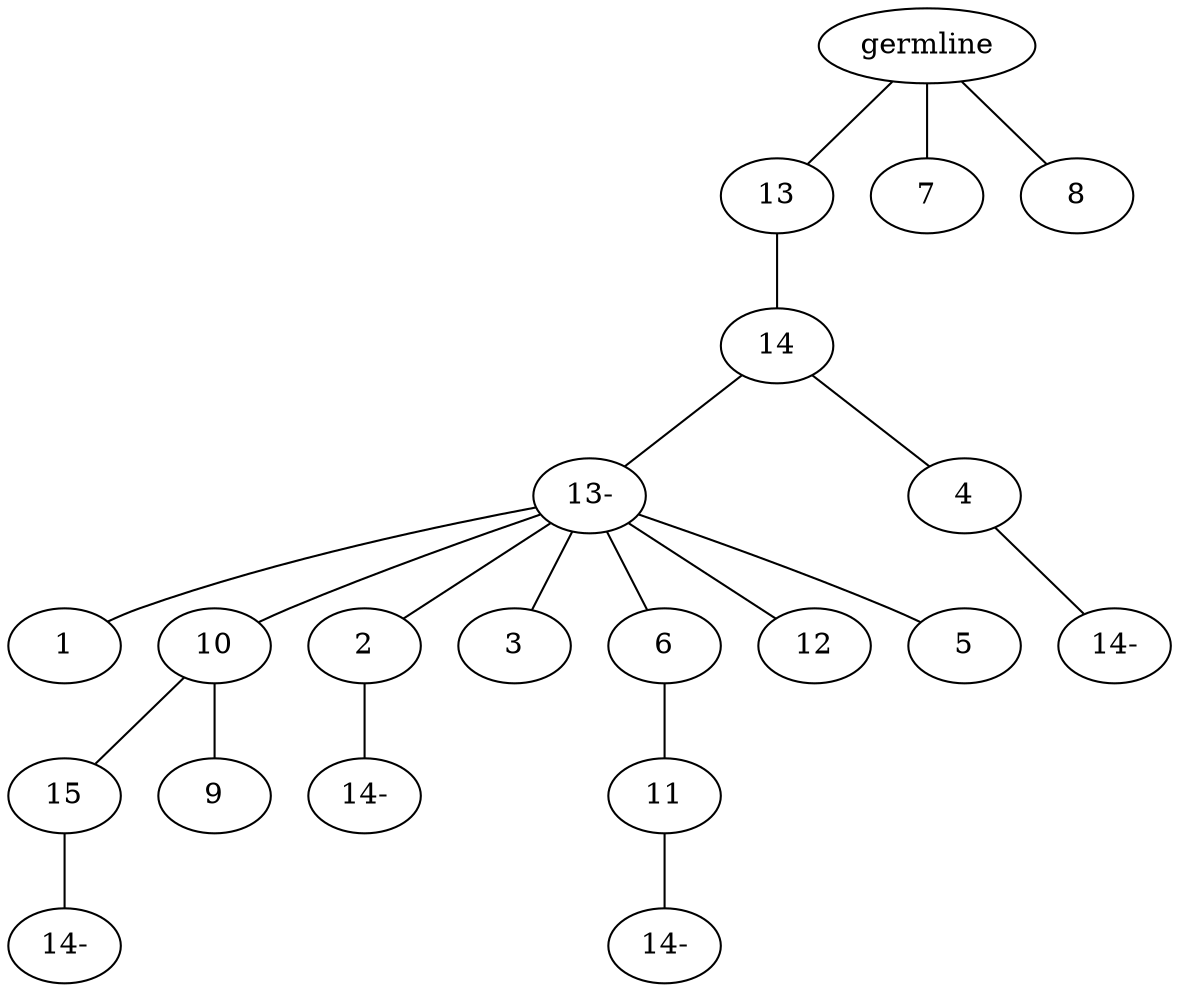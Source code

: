 graph tree {
    "140174913890528" [label="germline"];
    "140174913840608" [label="13"];
    "140174913842432" [label="14"];
    "140174913803840" [label="13-"];
    "140174913805856" [label="1"];
    "140174913804080" [label="10"];
    "140174913803744" [label="15"];
    "140174913890096" [label="14-"];
    "140174913805280" [label="9"];
    "140174913805952" [label="2"];
    "140174913805232" [label="14-"];
    "140174913804704" [label="3"];
    "140174913803888" [label="6"];
    "140174913804464" [label="11"];
    "140174913808464" [label="14-"];
    "140174913804368" [label="12"];
    "140174913804752" [label="5"];
    "140174913804896" [label="4"];
    "140174913806240" [label="14-"];
    "140174913841472" [label="7"];
    "140174913841040" [label="8"];
    "140174913890528" -- "140174913840608";
    "140174913890528" -- "140174913841472";
    "140174913890528" -- "140174913841040";
    "140174913840608" -- "140174913842432";
    "140174913842432" -- "140174913803840";
    "140174913842432" -- "140174913804896";
    "140174913803840" -- "140174913805856";
    "140174913803840" -- "140174913804080";
    "140174913803840" -- "140174913805952";
    "140174913803840" -- "140174913804704";
    "140174913803840" -- "140174913803888";
    "140174913803840" -- "140174913804368";
    "140174913803840" -- "140174913804752";
    "140174913804080" -- "140174913803744";
    "140174913804080" -- "140174913805280";
    "140174913803744" -- "140174913890096";
    "140174913805952" -- "140174913805232";
    "140174913803888" -- "140174913804464";
    "140174913804464" -- "140174913808464";
    "140174913804896" -- "140174913806240";
}
